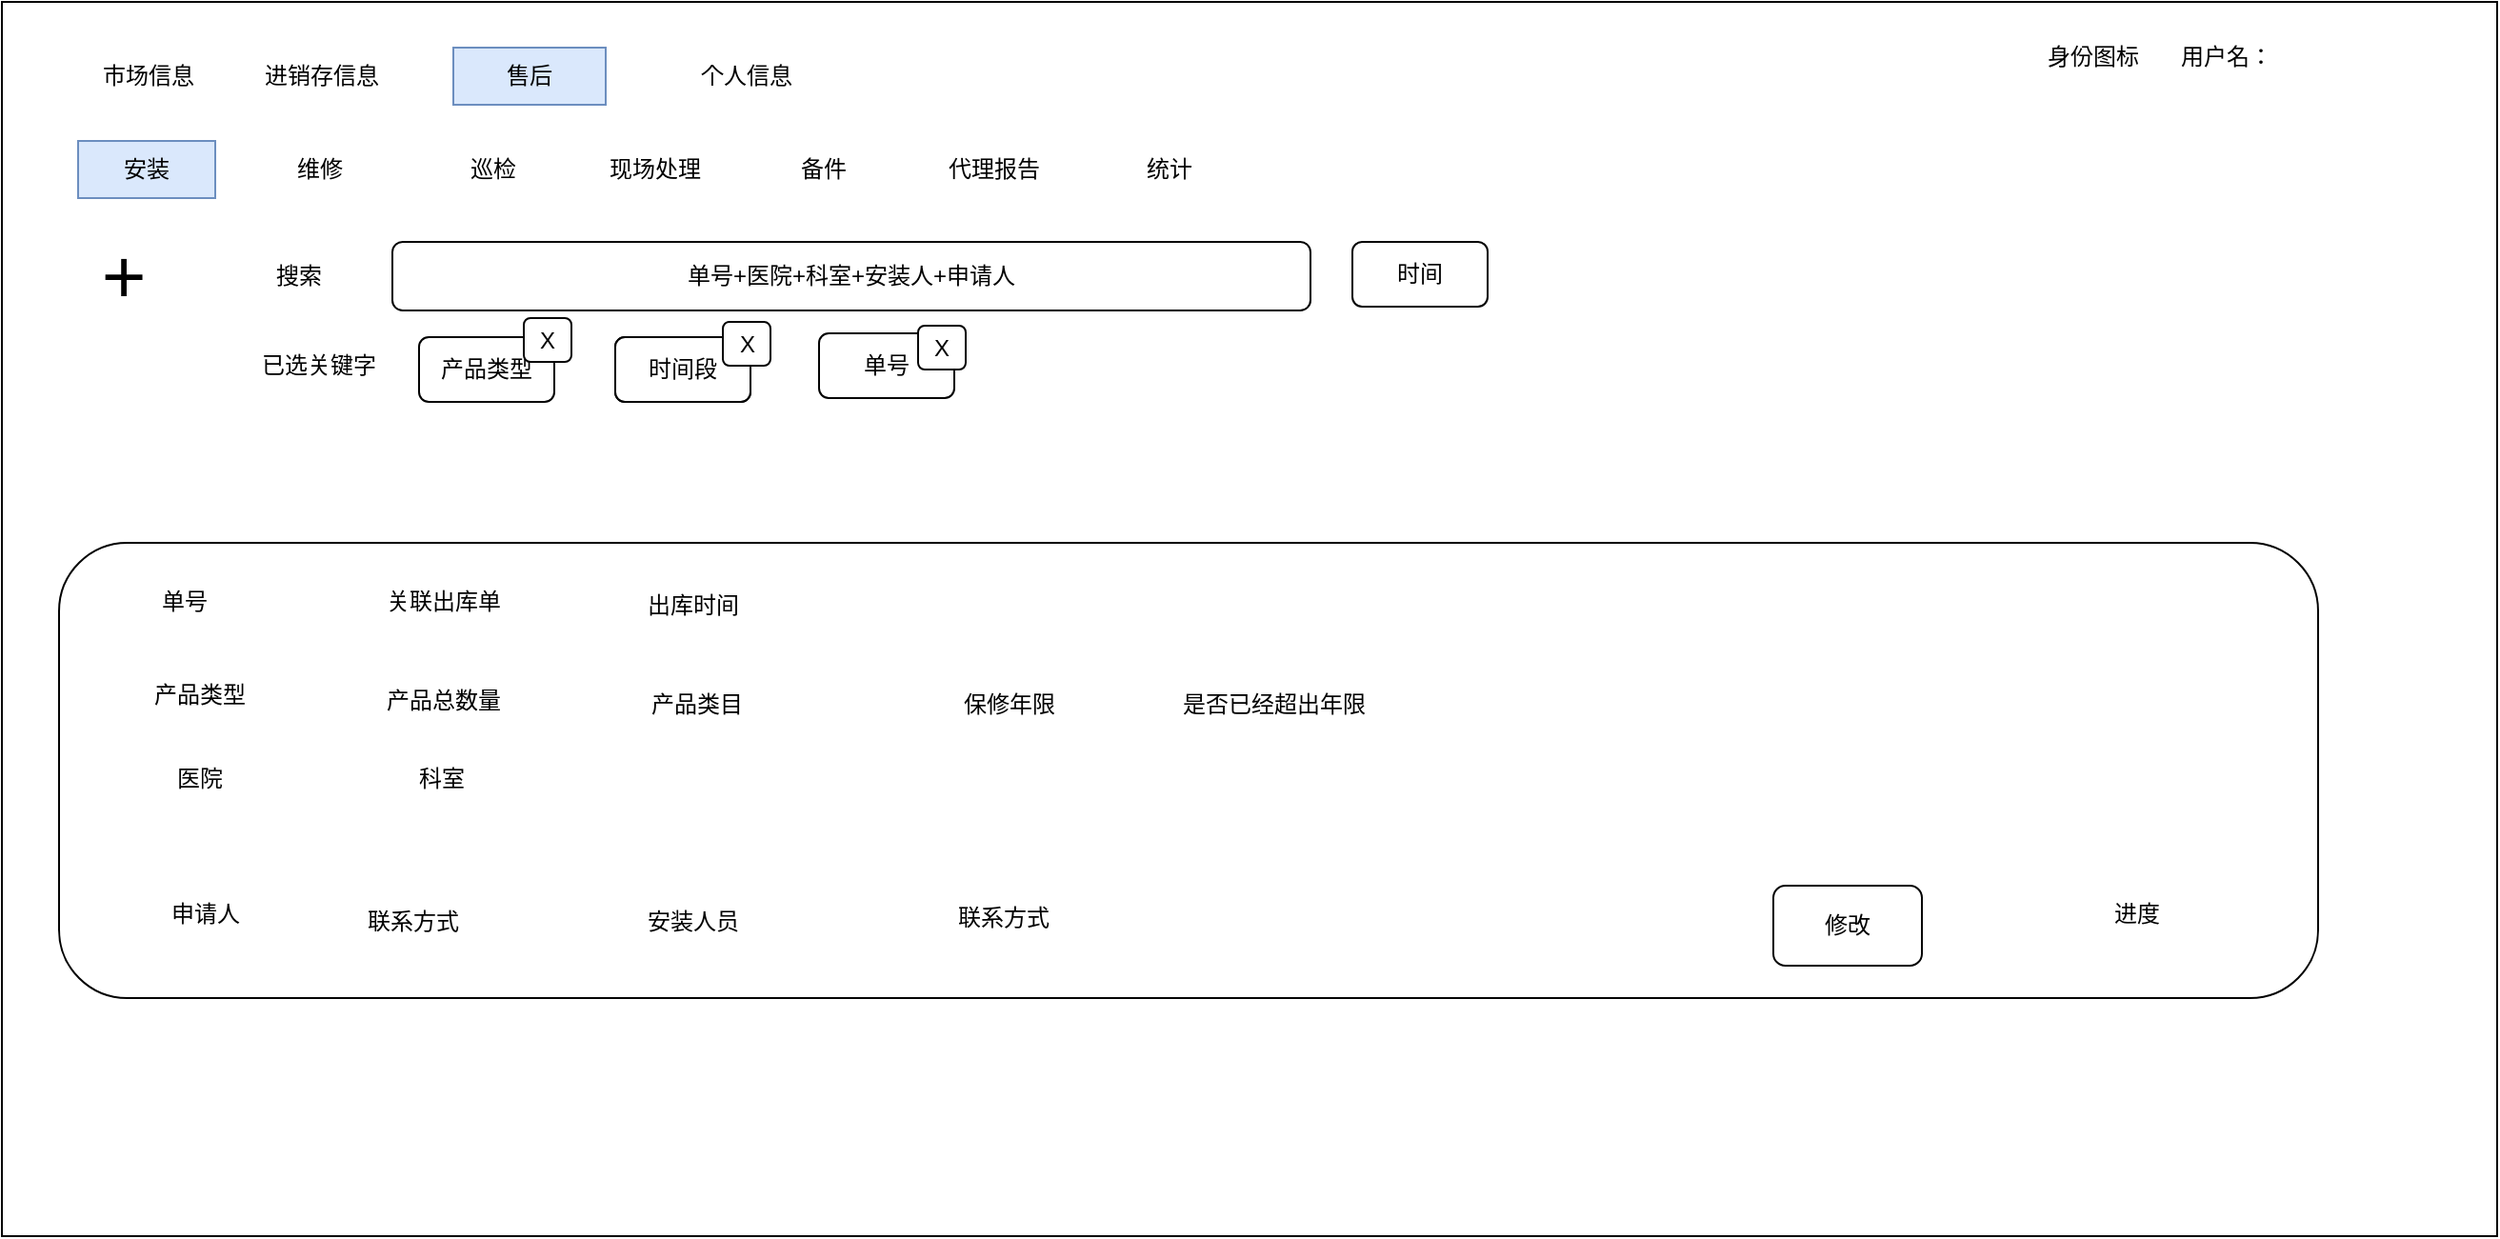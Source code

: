 <mxfile version="15.5.1" type="github" pages="3">
  <diagram id="56xd8bNkpKymqGvPLC_I" name="安装">
    <mxGraphModel dx="1422" dy="705" grid="0" gridSize="10" guides="1" tooltips="1" connect="1" arrows="1" fold="1" page="1" pageScale="1" pageWidth="827" pageHeight="1169" math="0" shadow="0">
      <root>
        <mxCell id="0" />
        <mxCell id="1" parent="0" />
        <mxCell id="ivzEPQWwT_f3EyrG0RgH-1" value="" style="rounded=0;whiteSpace=wrap;html=1;" vertex="1" parent="1">
          <mxGeometry x="46" y="108" width="1310" height="648" as="geometry" />
        </mxCell>
        <mxCell id="ivzEPQWwT_f3EyrG0RgH-2" value="市场信息" style="text;html=1;strokeColor=none;fillColor=none;align=center;verticalAlign=middle;whiteSpace=wrap;rounded=0;" vertex="1" parent="1">
          <mxGeometry x="83" y="132" width="80" height="30" as="geometry" />
        </mxCell>
        <mxCell id="ivzEPQWwT_f3EyrG0RgH-3" value="安装" style="text;html=1;align=center;verticalAlign=middle;whiteSpace=wrap;rounded=0;fillColor=#dae8fc;strokeColor=#6c8ebf;" vertex="1" parent="1">
          <mxGeometry x="86" y="181" width="72" height="30" as="geometry" />
        </mxCell>
        <mxCell id="ivzEPQWwT_f3EyrG0RgH-4" value="巡检" style="text;html=1;align=center;verticalAlign=middle;whiteSpace=wrap;rounded=0;" vertex="1" parent="1">
          <mxGeometry x="268" y="181" width="72" height="30" as="geometry" />
        </mxCell>
        <mxCell id="ivzEPQWwT_f3EyrG0RgH-5" value="现场处理" style="text;html=1;align=center;verticalAlign=middle;whiteSpace=wrap;rounded=0;" vertex="1" parent="1">
          <mxGeometry x="352.5" y="181" width="72" height="30" as="geometry" />
        </mxCell>
        <mxCell id="ivzEPQWwT_f3EyrG0RgH-6" value="&lt;font style=&quot;font-size: 40px&quot;&gt;+&lt;/font&gt;" style="text;html=1;strokeColor=none;fillColor=none;align=center;verticalAlign=middle;whiteSpace=wrap;rounded=0;" vertex="1" parent="1">
          <mxGeometry x="80" y="236" width="60" height="30" as="geometry" />
        </mxCell>
        <mxCell id="ivzEPQWwT_f3EyrG0RgH-7" value="搜索" style="text;html=1;strokeColor=none;fillColor=none;align=center;verticalAlign=middle;whiteSpace=wrap;rounded=0;fontSize=12;" vertex="1" parent="1">
          <mxGeometry x="172" y="237" width="60" height="30" as="geometry" />
        </mxCell>
        <mxCell id="ivzEPQWwT_f3EyrG0RgH-8" value="单号+医院+科室+安装人+申请人" style="rounded=1;whiteSpace=wrap;html=1;fontSize=12;" vertex="1" parent="1">
          <mxGeometry x="251" y="234" width="482" height="36" as="geometry" />
        </mxCell>
        <mxCell id="ivzEPQWwT_f3EyrG0RgH-9" value="用户名：" style="text;html=1;strokeColor=none;fillColor=none;align=center;verticalAlign=middle;whiteSpace=wrap;rounded=0;fontSize=12;" vertex="1" parent="1">
          <mxGeometry x="1184" y="122" width="60" height="30" as="geometry" />
        </mxCell>
        <mxCell id="ivzEPQWwT_f3EyrG0RgH-10" value="身份图标" style="text;html=1;strokeColor=none;fillColor=none;align=center;verticalAlign=middle;whiteSpace=wrap;rounded=0;fontSize=12;" vertex="1" parent="1">
          <mxGeometry x="1114" y="122" width="60" height="30" as="geometry" />
        </mxCell>
        <mxCell id="ivzEPQWwT_f3EyrG0RgH-11" value="进销存信息" style="text;html=1;align=center;verticalAlign=middle;whiteSpace=wrap;rounded=0;" vertex="1" parent="1">
          <mxGeometry x="174" y="132" width="80" height="30" as="geometry" />
        </mxCell>
        <mxCell id="ivzEPQWwT_f3EyrG0RgH-12" value="备件" style="text;html=1;strokeColor=none;fillColor=none;align=center;verticalAlign=middle;whiteSpace=wrap;rounded=0;" vertex="1" parent="1">
          <mxGeometry x="444" y="181" width="67" height="30" as="geometry" />
        </mxCell>
        <mxCell id="ivzEPQWwT_f3EyrG0RgH-13" value="售后" style="text;html=1;strokeColor=#6c8ebf;fillColor=#dae8fc;align=center;verticalAlign=middle;whiteSpace=wrap;rounded=0;" vertex="1" parent="1">
          <mxGeometry x="283" y="132" width="80" height="30" as="geometry" />
        </mxCell>
        <mxCell id="ivzEPQWwT_f3EyrG0RgH-14" value="个人信息" style="text;html=1;strokeColor=none;fillColor=none;align=center;verticalAlign=middle;whiteSpace=wrap;rounded=0;" vertex="1" parent="1">
          <mxGeometry x="397" y="132" width="80" height="30" as="geometry" />
        </mxCell>
        <mxCell id="ivzEPQWwT_f3EyrG0RgH-15" value="维修" style="text;html=1;strokeColor=none;fillColor=none;align=center;verticalAlign=middle;whiteSpace=wrap;rounded=0;" vertex="1" parent="1">
          <mxGeometry x="176.5" y="181" width="72" height="30" as="geometry" />
        </mxCell>
        <mxCell id="ivzEPQWwT_f3EyrG0RgH-16" value="" style="rounded=1;whiteSpace=wrap;html=1;fontSize=12;" vertex="1" parent="1">
          <mxGeometry x="76" y="392" width="1186" height="239" as="geometry" />
        </mxCell>
        <mxCell id="ivzEPQWwT_f3EyrG0RgH-17" value="产品类型" style="text;html=1;strokeColor=none;fillColor=none;align=center;verticalAlign=middle;whiteSpace=wrap;rounded=0;fontSize=12;" vertex="1" parent="1">
          <mxGeometry x="120" y="457" width="60" height="30" as="geometry" />
        </mxCell>
        <mxCell id="ivzEPQWwT_f3EyrG0RgH-18" value="产品总数量" style="text;html=1;strokeColor=none;fillColor=none;align=center;verticalAlign=middle;whiteSpace=wrap;rounded=0;fontSize=12;" vertex="1" parent="1">
          <mxGeometry x="232" y="460" width="92" height="30" as="geometry" />
        </mxCell>
        <mxCell id="ivzEPQWwT_f3EyrG0RgH-19" value="时间" style="rounded=1;whiteSpace=wrap;html=1;" vertex="1" parent="1">
          <mxGeometry x="755" y="234" width="71" height="34" as="geometry" />
        </mxCell>
        <mxCell id="ivzEPQWwT_f3EyrG0RgH-20" value="产品类型" style="rounded=1;whiteSpace=wrap;html=1;" vertex="1" parent="1">
          <mxGeometry x="265" y="284" width="71" height="34" as="geometry" />
        </mxCell>
        <mxCell id="ivzEPQWwT_f3EyrG0RgH-21" value="已选关键字" style="text;html=1;strokeColor=none;fillColor=none;align=center;verticalAlign=middle;whiteSpace=wrap;rounded=0;" vertex="1" parent="1">
          <mxGeometry x="178" y="284" width="69" height="30" as="geometry" />
        </mxCell>
        <mxCell id="ivzEPQWwT_f3EyrG0RgH-22" value="X" style="rounded=1;whiteSpace=wrap;html=1;" vertex="1" parent="1">
          <mxGeometry x="320" y="274" width="25" height="23" as="geometry" />
        </mxCell>
        <mxCell id="ivzEPQWwT_f3EyrG0RgH-23" value="时间段" style="rounded=1;whiteSpace=wrap;html=1;" vertex="1" parent="1">
          <mxGeometry x="368" y="284" width="71" height="34" as="geometry" />
        </mxCell>
        <mxCell id="ivzEPQWwT_f3EyrG0RgH-24" value="时间段" style="rounded=1;whiteSpace=wrap;html=1;" vertex="1" parent="1">
          <mxGeometry x="368" y="284" width="71" height="34" as="geometry" />
        </mxCell>
        <mxCell id="ivzEPQWwT_f3EyrG0RgH-25" value="X" style="rounded=1;whiteSpace=wrap;html=1;" vertex="1" parent="1">
          <mxGeometry x="424.5" y="276" width="25" height="23" as="geometry" />
        </mxCell>
        <mxCell id="ivzEPQWwT_f3EyrG0RgH-28" value="单号" style="rounded=1;whiteSpace=wrap;html=1;" vertex="1" parent="1">
          <mxGeometry x="475" y="282" width="71" height="34" as="geometry" />
        </mxCell>
        <mxCell id="ivzEPQWwT_f3EyrG0RgH-29" value="X" style="rounded=1;whiteSpace=wrap;html=1;" vertex="1" parent="1">
          <mxGeometry x="527" y="278" width="25" height="23" as="geometry" />
        </mxCell>
        <mxCell id="ivzEPQWwT_f3EyrG0RgH-32" value="产品类目" style="text;html=1;strokeColor=none;fillColor=none;align=center;verticalAlign=middle;whiteSpace=wrap;rounded=0;fontSize=12;" vertex="1" parent="1">
          <mxGeometry x="365" y="462" width="92" height="30" as="geometry" />
        </mxCell>
        <mxCell id="ivzEPQWwT_f3EyrG0RgH-33" value="关联出库单" style="text;html=1;strokeColor=none;fillColor=none;align=center;verticalAlign=middle;whiteSpace=wrap;rounded=0;fontSize=12;" vertex="1" parent="1">
          <mxGeometry x="232" y="408" width="92" height="30" as="geometry" />
        </mxCell>
        <mxCell id="ivzEPQWwT_f3EyrG0RgH-34" value="单号" style="text;html=1;strokeColor=none;fillColor=none;align=center;verticalAlign=middle;whiteSpace=wrap;rounded=0;fontSize=12;" vertex="1" parent="1">
          <mxGeometry x="112" y="408" width="60" height="30" as="geometry" />
        </mxCell>
        <mxCell id="ivzEPQWwT_f3EyrG0RgH-35" value="医院" style="text;html=1;strokeColor=none;fillColor=none;align=center;verticalAlign=middle;whiteSpace=wrap;rounded=0;fontSize=12;" vertex="1" parent="1">
          <mxGeometry x="120" y="501" width="60" height="30" as="geometry" />
        </mxCell>
        <mxCell id="ivzEPQWwT_f3EyrG0RgH-36" value="科室" style="text;html=1;strokeColor=none;fillColor=none;align=center;verticalAlign=middle;whiteSpace=wrap;rounded=0;fontSize=12;" vertex="1" parent="1">
          <mxGeometry x="247" y="501" width="60" height="30" as="geometry" />
        </mxCell>
        <mxCell id="ivzEPQWwT_f3EyrG0RgH-37" value="保修年限" style="text;html=1;strokeColor=none;fillColor=none;align=center;verticalAlign=middle;whiteSpace=wrap;rounded=0;fontSize=12;" vertex="1" parent="1">
          <mxGeometry x="529" y="462" width="92" height="30" as="geometry" />
        </mxCell>
        <mxCell id="ivzEPQWwT_f3EyrG0RgH-38" value="是否已经超出年限" style="text;html=1;strokeColor=none;fillColor=none;align=center;verticalAlign=middle;whiteSpace=wrap;rounded=0;fontSize=12;" vertex="1" parent="1">
          <mxGeometry x="655" y="462" width="118" height="30" as="geometry" />
        </mxCell>
        <mxCell id="ivzEPQWwT_f3EyrG0RgH-39" value="申请人" style="text;html=1;strokeColor=none;fillColor=none;align=center;verticalAlign=middle;whiteSpace=wrap;rounded=0;fontSize=12;" vertex="1" parent="1">
          <mxGeometry x="123" y="572" width="60" height="30" as="geometry" />
        </mxCell>
        <mxCell id="ivzEPQWwT_f3EyrG0RgH-40" value="联系方式" style="text;html=1;strokeColor=none;fillColor=none;align=center;verticalAlign=middle;whiteSpace=wrap;rounded=0;fontSize=12;" vertex="1" parent="1">
          <mxGeometry x="232" y="576" width="60" height="30" as="geometry" />
        </mxCell>
        <mxCell id="ivzEPQWwT_f3EyrG0RgH-41" value="安装人员" style="text;html=1;strokeColor=none;fillColor=none;align=center;verticalAlign=middle;whiteSpace=wrap;rounded=0;fontSize=12;" vertex="1" parent="1">
          <mxGeometry x="379" y="576" width="60" height="30" as="geometry" />
        </mxCell>
        <mxCell id="ivzEPQWwT_f3EyrG0RgH-42" value="进度" style="text;html=1;strokeColor=none;fillColor=none;align=center;verticalAlign=middle;whiteSpace=wrap;rounded=0;fontSize=12;" vertex="1" parent="1">
          <mxGeometry x="1137" y="572" width="60" height="30" as="geometry" />
        </mxCell>
        <mxCell id="ivzEPQWwT_f3EyrG0RgH-43" value="联系方式" style="text;html=1;strokeColor=none;fillColor=none;align=center;verticalAlign=middle;whiteSpace=wrap;rounded=0;fontSize=12;" vertex="1" parent="1">
          <mxGeometry x="542" y="574" width="60" height="30" as="geometry" />
        </mxCell>
        <mxCell id="ivzEPQWwT_f3EyrG0RgH-45" value="修改" style="rounded=1;whiteSpace=wrap;html=1;" vertex="1" parent="1">
          <mxGeometry x="976" y="572" width="78" height="42" as="geometry" />
        </mxCell>
        <mxCell id="EAR0HI4l5kUEpkNPHP9W-1" value="出库时间" style="text;html=1;strokeColor=none;fillColor=none;align=center;verticalAlign=middle;whiteSpace=wrap;rounded=0;fontSize=12;" vertex="1" parent="1">
          <mxGeometry x="363" y="410" width="92" height="30" as="geometry" />
        </mxCell>
        <mxCell id="2PJQN2Vl7cf4uQQ6aS6B-1" value="代理报告" style="text;html=1;align=center;verticalAlign=middle;whiteSpace=wrap;rounded=0;" vertex="1" parent="1">
          <mxGeometry x="527" y="181" width="80" height="30" as="geometry" />
        </mxCell>
        <mxCell id="2PJQN2Vl7cf4uQQ6aS6B-2" value="统计" style="text;html=1;align=center;verticalAlign=middle;whiteSpace=wrap;rounded=0;" vertex="1" parent="1">
          <mxGeometry x="619" y="181" width="80" height="30" as="geometry" />
        </mxCell>
      </root>
    </mxGraphModel>
  </diagram>
  <diagram id="aprMpUX2FRIZaTAUwGXJ" name="维修">
    <mxGraphModel dx="1422" dy="705" grid="0" gridSize="10" guides="1" tooltips="1" connect="1" arrows="1" fold="1" page="1" pageScale="1" pageWidth="827" pageHeight="1169" math="0" shadow="0">
      <root>
        <mxCell id="mjg2LhyemiabT-AxxCfT-0" />
        <mxCell id="mjg2LhyemiabT-AxxCfT-1" parent="mjg2LhyemiabT-AxxCfT-0" />
        <mxCell id="omKH3XRxnZ7Ia4u80AX0-0" value="" style="rounded=0;whiteSpace=wrap;html=1;" vertex="1" parent="mjg2LhyemiabT-AxxCfT-1">
          <mxGeometry x="46" y="108" width="1310" height="648" as="geometry" />
        </mxCell>
        <mxCell id="omKH3XRxnZ7Ia4u80AX0-1" value="市场信息" style="text;html=1;strokeColor=none;fillColor=none;align=center;verticalAlign=middle;whiteSpace=wrap;rounded=0;" vertex="1" parent="mjg2LhyemiabT-AxxCfT-1">
          <mxGeometry x="83" y="132" width="80" height="30" as="geometry" />
        </mxCell>
        <mxCell id="omKH3XRxnZ7Ia4u80AX0-2" value="安装" style="text;html=1;align=center;verticalAlign=middle;whiteSpace=wrap;rounded=0;" vertex="1" parent="mjg2LhyemiabT-AxxCfT-1">
          <mxGeometry x="86" y="181" width="72" height="30" as="geometry" />
        </mxCell>
        <mxCell id="omKH3XRxnZ7Ia4u80AX0-3" value="巡检" style="text;html=1;align=center;verticalAlign=middle;whiteSpace=wrap;rounded=0;" vertex="1" parent="mjg2LhyemiabT-AxxCfT-1">
          <mxGeometry x="268" y="181" width="72" height="30" as="geometry" />
        </mxCell>
        <mxCell id="omKH3XRxnZ7Ia4u80AX0-4" value="现场处理" style="text;html=1;align=center;verticalAlign=middle;whiteSpace=wrap;rounded=0;" vertex="1" parent="mjg2LhyemiabT-AxxCfT-1">
          <mxGeometry x="352.5" y="181" width="72" height="30" as="geometry" />
        </mxCell>
        <mxCell id="omKH3XRxnZ7Ia4u80AX0-5" value="&lt;font style=&quot;font-size: 40px&quot;&gt;+&lt;/font&gt;" style="text;html=1;strokeColor=none;fillColor=none;align=center;verticalAlign=middle;whiteSpace=wrap;rounded=0;" vertex="1" parent="mjg2LhyemiabT-AxxCfT-1">
          <mxGeometry x="80" y="236" width="60" height="30" as="geometry" />
        </mxCell>
        <mxCell id="omKH3XRxnZ7Ia4u80AX0-6" value="搜索" style="text;html=1;strokeColor=none;fillColor=none;align=center;verticalAlign=middle;whiteSpace=wrap;rounded=0;fontSize=12;" vertex="1" parent="mjg2LhyemiabT-AxxCfT-1">
          <mxGeometry x="172" y="237" width="60" height="30" as="geometry" />
        </mxCell>
        <mxCell id="omKH3XRxnZ7Ia4u80AX0-7" value="单号+医院+科室+申请人+维修人" style="rounded=1;whiteSpace=wrap;html=1;fontSize=12;" vertex="1" parent="mjg2LhyemiabT-AxxCfT-1">
          <mxGeometry x="251" y="234" width="482" height="36" as="geometry" />
        </mxCell>
        <mxCell id="omKH3XRxnZ7Ia4u80AX0-8" value="用户名：" style="text;html=1;strokeColor=none;fillColor=none;align=center;verticalAlign=middle;whiteSpace=wrap;rounded=0;fontSize=12;" vertex="1" parent="mjg2LhyemiabT-AxxCfT-1">
          <mxGeometry x="1184" y="122" width="60" height="30" as="geometry" />
        </mxCell>
        <mxCell id="omKH3XRxnZ7Ia4u80AX0-9" value="身份图标" style="text;html=1;strokeColor=none;fillColor=none;align=center;verticalAlign=middle;whiteSpace=wrap;rounded=0;fontSize=12;" vertex="1" parent="mjg2LhyemiabT-AxxCfT-1">
          <mxGeometry x="1114" y="122" width="60" height="30" as="geometry" />
        </mxCell>
        <mxCell id="omKH3XRxnZ7Ia4u80AX0-10" value="进销存信息" style="text;html=1;align=center;verticalAlign=middle;whiteSpace=wrap;rounded=0;" vertex="1" parent="mjg2LhyemiabT-AxxCfT-1">
          <mxGeometry x="174" y="132" width="80" height="30" as="geometry" />
        </mxCell>
        <mxCell id="omKH3XRxnZ7Ia4u80AX0-11" value="备件" style="text;html=1;strokeColor=none;fillColor=none;align=center;verticalAlign=middle;whiteSpace=wrap;rounded=0;" vertex="1" parent="mjg2LhyemiabT-AxxCfT-1">
          <mxGeometry x="444" y="181" width="67" height="30" as="geometry" />
        </mxCell>
        <mxCell id="omKH3XRxnZ7Ia4u80AX0-12" value="售后" style="text;html=1;strokeColor=#6c8ebf;fillColor=#dae8fc;align=center;verticalAlign=middle;whiteSpace=wrap;rounded=0;" vertex="1" parent="mjg2LhyemiabT-AxxCfT-1">
          <mxGeometry x="283" y="132" width="80" height="30" as="geometry" />
        </mxCell>
        <mxCell id="omKH3XRxnZ7Ia4u80AX0-13" value="个人信息" style="text;html=1;strokeColor=none;fillColor=none;align=center;verticalAlign=middle;whiteSpace=wrap;rounded=0;" vertex="1" parent="mjg2LhyemiabT-AxxCfT-1">
          <mxGeometry x="397" y="132" width="80" height="30" as="geometry" />
        </mxCell>
        <mxCell id="omKH3XRxnZ7Ia4u80AX0-14" value="维修" style="text;html=1;align=center;verticalAlign=middle;whiteSpace=wrap;rounded=0;fillColor=#dae8fc;strokeColor=#6c8ebf;" vertex="1" parent="mjg2LhyemiabT-AxxCfT-1">
          <mxGeometry x="176.5" y="181" width="72" height="30" as="geometry" />
        </mxCell>
        <mxCell id="omKH3XRxnZ7Ia4u80AX0-15" value="" style="rounded=1;whiteSpace=wrap;html=1;fontSize=12;" vertex="1" parent="mjg2LhyemiabT-AxxCfT-1">
          <mxGeometry x="76" y="392" width="1186" height="360" as="geometry" />
        </mxCell>
        <mxCell id="omKH3XRxnZ7Ia4u80AX0-16" value="产品类型" style="text;html=1;strokeColor=none;fillColor=none;align=center;verticalAlign=middle;whiteSpace=wrap;rounded=0;fontSize=12;" vertex="1" parent="mjg2LhyemiabT-AxxCfT-1">
          <mxGeometry x="120" y="457" width="60" height="30" as="geometry" />
        </mxCell>
        <mxCell id="omKH3XRxnZ7Ia4u80AX0-17" value="产品总数量" style="text;html=1;strokeColor=none;fillColor=none;align=center;verticalAlign=middle;whiteSpace=wrap;rounded=0;fontSize=12;" vertex="1" parent="mjg2LhyemiabT-AxxCfT-1">
          <mxGeometry x="232" y="460" width="92" height="30" as="geometry" />
        </mxCell>
        <mxCell id="omKH3XRxnZ7Ia4u80AX0-18" value="时间" style="rounded=1;whiteSpace=wrap;html=1;" vertex="1" parent="mjg2LhyemiabT-AxxCfT-1">
          <mxGeometry x="755" y="234" width="71" height="34" as="geometry" />
        </mxCell>
        <mxCell id="omKH3XRxnZ7Ia4u80AX0-19" value="产品类型" style="rounded=1;whiteSpace=wrap;html=1;" vertex="1" parent="mjg2LhyemiabT-AxxCfT-1">
          <mxGeometry x="265" y="284" width="71" height="34" as="geometry" />
        </mxCell>
        <mxCell id="omKH3XRxnZ7Ia4u80AX0-20" value="已选关键字" style="text;html=1;strokeColor=none;fillColor=none;align=center;verticalAlign=middle;whiteSpace=wrap;rounded=0;" vertex="1" parent="mjg2LhyemiabT-AxxCfT-1">
          <mxGeometry x="178" y="284" width="69" height="30" as="geometry" />
        </mxCell>
        <mxCell id="omKH3XRxnZ7Ia4u80AX0-21" value="X" style="rounded=1;whiteSpace=wrap;html=1;" vertex="1" parent="mjg2LhyemiabT-AxxCfT-1">
          <mxGeometry x="320" y="274" width="25" height="23" as="geometry" />
        </mxCell>
        <mxCell id="omKH3XRxnZ7Ia4u80AX0-22" value="时间段" style="rounded=1;whiteSpace=wrap;html=1;" vertex="1" parent="mjg2LhyemiabT-AxxCfT-1">
          <mxGeometry x="368" y="284" width="71" height="34" as="geometry" />
        </mxCell>
        <mxCell id="omKH3XRxnZ7Ia4u80AX0-23" value="时间段" style="rounded=1;whiteSpace=wrap;html=1;" vertex="1" parent="mjg2LhyemiabT-AxxCfT-1">
          <mxGeometry x="368" y="284" width="71" height="34" as="geometry" />
        </mxCell>
        <mxCell id="omKH3XRxnZ7Ia4u80AX0-24" value="X" style="rounded=1;whiteSpace=wrap;html=1;" vertex="1" parent="mjg2LhyemiabT-AxxCfT-1">
          <mxGeometry x="424.5" y="276" width="25" height="23" as="geometry" />
        </mxCell>
        <mxCell id="omKH3XRxnZ7Ia4u80AX0-25" value="单号" style="rounded=1;whiteSpace=wrap;html=1;" vertex="1" parent="mjg2LhyemiabT-AxxCfT-1">
          <mxGeometry x="475" y="282" width="71" height="34" as="geometry" />
        </mxCell>
        <mxCell id="omKH3XRxnZ7Ia4u80AX0-26" value="X" style="rounded=1;whiteSpace=wrap;html=1;" vertex="1" parent="mjg2LhyemiabT-AxxCfT-1">
          <mxGeometry x="527" y="278" width="25" height="23" as="geometry" />
        </mxCell>
        <mxCell id="omKH3XRxnZ7Ia4u80AX0-27" value="代理报告" style="text;html=1;align=center;verticalAlign=middle;whiteSpace=wrap;rounded=0;" vertex="1" parent="mjg2LhyemiabT-AxxCfT-1">
          <mxGeometry x="527" y="181" width="80" height="30" as="geometry" />
        </mxCell>
        <mxCell id="omKH3XRxnZ7Ia4u80AX0-28" value="统计" style="text;html=1;align=center;verticalAlign=middle;whiteSpace=wrap;rounded=0;" vertex="1" parent="mjg2LhyemiabT-AxxCfT-1">
          <mxGeometry x="619" y="181" width="80" height="30" as="geometry" />
        </mxCell>
        <mxCell id="omKH3XRxnZ7Ia4u80AX0-29" value="产品类目" style="text;html=1;strokeColor=none;fillColor=none;align=center;verticalAlign=middle;whiteSpace=wrap;rounded=0;fontSize=12;" vertex="1" parent="mjg2LhyemiabT-AxxCfT-1">
          <mxGeometry x="365" y="462" width="92" height="30" as="geometry" />
        </mxCell>
        <mxCell id="omKH3XRxnZ7Ia4u80AX0-30" value="关联出库单" style="text;html=1;strokeColor=none;fillColor=none;align=center;verticalAlign=middle;whiteSpace=wrap;rounded=0;fontSize=12;" vertex="1" parent="mjg2LhyemiabT-AxxCfT-1">
          <mxGeometry x="232" y="408" width="92" height="30" as="geometry" />
        </mxCell>
        <mxCell id="omKH3XRxnZ7Ia4u80AX0-31" value="单号" style="text;html=1;strokeColor=none;fillColor=none;align=center;verticalAlign=middle;whiteSpace=wrap;rounded=0;fontSize=12;" vertex="1" parent="mjg2LhyemiabT-AxxCfT-1">
          <mxGeometry x="112" y="408" width="60" height="30" as="geometry" />
        </mxCell>
        <mxCell id="omKH3XRxnZ7Ia4u80AX0-32" value="医院" style="text;html=1;strokeColor=none;fillColor=none;align=center;verticalAlign=middle;whiteSpace=wrap;rounded=0;fontSize=12;" vertex="1" parent="mjg2LhyemiabT-AxxCfT-1">
          <mxGeometry x="120" y="501" width="60" height="30" as="geometry" />
        </mxCell>
        <mxCell id="omKH3XRxnZ7Ia4u80AX0-33" value="科室" style="text;html=1;strokeColor=none;fillColor=none;align=center;verticalAlign=middle;whiteSpace=wrap;rounded=0;fontSize=12;" vertex="1" parent="mjg2LhyemiabT-AxxCfT-1">
          <mxGeometry x="247" y="501" width="60" height="30" as="geometry" />
        </mxCell>
        <mxCell id="omKH3XRxnZ7Ia4u80AX0-34" value="保修年限" style="text;html=1;strokeColor=none;fillColor=none;align=center;verticalAlign=middle;whiteSpace=wrap;rounded=0;fontSize=12;" vertex="1" parent="mjg2LhyemiabT-AxxCfT-1">
          <mxGeometry x="529" y="462" width="92" height="30" as="geometry" />
        </mxCell>
        <mxCell id="omKH3XRxnZ7Ia4u80AX0-35" value="是否已经超出年限" style="text;html=1;strokeColor=none;fillColor=none;align=center;verticalAlign=middle;whiteSpace=wrap;rounded=0;fontSize=12;" vertex="1" parent="mjg2LhyemiabT-AxxCfT-1">
          <mxGeometry x="655" y="462" width="118" height="30" as="geometry" />
        </mxCell>
        <mxCell id="omKH3XRxnZ7Ia4u80AX0-36" value="申请人" style="text;html=1;strokeColor=none;fillColor=none;align=center;verticalAlign=middle;whiteSpace=wrap;rounded=0;fontSize=12;" vertex="1" parent="mjg2LhyemiabT-AxxCfT-1">
          <mxGeometry x="123" y="572" width="60" height="30" as="geometry" />
        </mxCell>
        <mxCell id="omKH3XRxnZ7Ia4u80AX0-37" value="联系方式" style="text;html=1;strokeColor=none;fillColor=none;align=center;verticalAlign=middle;whiteSpace=wrap;rounded=0;fontSize=12;" vertex="1" parent="mjg2LhyemiabT-AxxCfT-1">
          <mxGeometry x="232" y="576" width="60" height="30" as="geometry" />
        </mxCell>
        <mxCell id="omKH3XRxnZ7Ia4u80AX0-38" value="维修人员" style="text;html=1;strokeColor=none;fillColor=none;align=center;verticalAlign=middle;whiteSpace=wrap;rounded=0;fontSize=12;" vertex="1" parent="mjg2LhyemiabT-AxxCfT-1">
          <mxGeometry x="379" y="576" width="60" height="30" as="geometry" />
        </mxCell>
        <mxCell id="omKH3XRxnZ7Ia4u80AX0-39" value="进度" style="text;html=1;strokeColor=none;fillColor=none;align=center;verticalAlign=middle;whiteSpace=wrap;rounded=0;fontSize=12;" vertex="1" parent="mjg2LhyemiabT-AxxCfT-1">
          <mxGeometry x="1036" y="578" width="60" height="30" as="geometry" />
        </mxCell>
        <mxCell id="omKH3XRxnZ7Ia4u80AX0-40" value="联系方式" style="text;html=1;strokeColor=none;fillColor=none;align=center;verticalAlign=middle;whiteSpace=wrap;rounded=0;fontSize=12;" vertex="1" parent="mjg2LhyemiabT-AxxCfT-1">
          <mxGeometry x="542" y="574" width="60" height="30" as="geometry" />
        </mxCell>
        <mxCell id="omKH3XRxnZ7Ia4u80AX0-41" value="编辑" style="rounded=1;whiteSpace=wrap;html=1;" vertex="1" parent="mjg2LhyemiabT-AxxCfT-1">
          <mxGeometry x="1160" y="572" width="78" height="42" as="geometry" />
        </mxCell>
        <mxCell id="YB_k8DOBEIGSdXsV3q17-0" value="出库时间" style="text;html=1;strokeColor=none;fillColor=none;align=center;verticalAlign=middle;whiteSpace=wrap;rounded=0;fontSize=12;" vertex="1" parent="mjg2LhyemiabT-AxxCfT-1">
          <mxGeometry x="363" y="410" width="92" height="30" as="geometry" />
        </mxCell>
        <mxCell id="EYSOUbifuS7bFOd4ZPpN-0" value="备件列表" style="text;html=1;strokeColor=none;fillColor=none;align=center;verticalAlign=middle;whiteSpace=wrap;rounded=0;fontSize=12;" vertex="1" parent="mjg2LhyemiabT-AxxCfT-1">
          <mxGeometry x="123" y="619" width="60" height="30" as="geometry" />
        </mxCell>
        <mxCell id="EYSOUbifuS7bFOd4ZPpN-1" value="备件型号" style="text;html=1;strokeColor=none;fillColor=none;align=center;verticalAlign=middle;whiteSpace=wrap;rounded=0;fontSize=12;" vertex="1" parent="mjg2LhyemiabT-AxxCfT-1">
          <mxGeometry x="120" y="660" width="60" height="30" as="geometry" />
        </mxCell>
        <mxCell id="EYSOUbifuS7bFOd4ZPpN-2" value="数量" style="text;html=1;strokeColor=none;fillColor=none;align=center;verticalAlign=middle;whiteSpace=wrap;rounded=0;fontSize=12;" vertex="1" parent="mjg2LhyemiabT-AxxCfT-1">
          <mxGeometry x="232" y="660" width="60" height="30" as="geometry" />
        </mxCell>
        <mxCell id="EYSOUbifuS7bFOd4ZPpN-3" value="单价" style="text;html=1;strokeColor=none;fillColor=none;align=center;verticalAlign=middle;whiteSpace=wrap;rounded=0;fontSize=12;" vertex="1" parent="mjg2LhyemiabT-AxxCfT-1">
          <mxGeometry x="358.5" y="660" width="60" height="30" as="geometry" />
        </mxCell>
        <mxCell id="EYSOUbifuS7bFOd4ZPpN-4" value="总价" style="text;html=1;strokeColor=none;fillColor=none;align=center;verticalAlign=middle;whiteSpace=wrap;rounded=0;fontSize=12;" vertex="1" parent="mjg2LhyemiabT-AxxCfT-1">
          <mxGeometry x="504" y="660" width="60" height="30" as="geometry" />
        </mxCell>
        <mxCell id="EYSOUbifuS7bFOd4ZPpN-5" value="维修人工费用" style="text;html=1;strokeColor=none;fillColor=none;align=center;verticalAlign=middle;whiteSpace=wrap;rounded=0;fontSize=12;" vertex="1" parent="mjg2LhyemiabT-AxxCfT-1">
          <mxGeometry x="108.5" y="693" width="83" height="30" as="geometry" />
        </mxCell>
        <mxCell id="EYSOUbifuS7bFOd4ZPpN-6" value="总费用" style="text;html=1;strokeColor=none;fillColor=none;align=center;verticalAlign=middle;whiteSpace=wrap;rounded=0;fontSize=12;" vertex="1" parent="mjg2LhyemiabT-AxxCfT-1">
          <mxGeometry x="492.5" y="690" width="83" height="30" as="geometry" />
        </mxCell>
      </root>
    </mxGraphModel>
  </diagram>
  <diagram id="kfAEnJSTHYvvNm4Acfuz" name="巡检">
    <mxGraphModel dx="1422" dy="705" grid="0" gridSize="10" guides="1" tooltips="1" connect="1" arrows="1" fold="1" page="1" pageScale="1" pageWidth="827" pageHeight="1169" math="0" shadow="0">
      <root>
        <mxCell id="I9_-kVhIroVehygpbF1p-0" />
        <mxCell id="I9_-kVhIroVehygpbF1p-1" parent="I9_-kVhIroVehygpbF1p-0" />
        <mxCell id="xjZyEP3nxPOm4dm5qiIA-0" value="" style="rounded=0;whiteSpace=wrap;html=1;" vertex="1" parent="I9_-kVhIroVehygpbF1p-1">
          <mxGeometry x="46" y="108" width="1310" height="648" as="geometry" />
        </mxCell>
        <mxCell id="xjZyEP3nxPOm4dm5qiIA-1" value="市场信息" style="text;html=1;strokeColor=none;fillColor=none;align=center;verticalAlign=middle;whiteSpace=wrap;rounded=0;" vertex="1" parent="I9_-kVhIroVehygpbF1p-1">
          <mxGeometry x="83" y="132" width="80" height="30" as="geometry" />
        </mxCell>
        <mxCell id="xjZyEP3nxPOm4dm5qiIA-2" value="安装" style="text;html=1;align=center;verticalAlign=middle;whiteSpace=wrap;rounded=0;" vertex="1" parent="I9_-kVhIroVehygpbF1p-1">
          <mxGeometry x="86" y="181" width="72" height="30" as="geometry" />
        </mxCell>
        <mxCell id="xjZyEP3nxPOm4dm5qiIA-3" value="巡检" style="text;html=1;align=center;verticalAlign=middle;whiteSpace=wrap;rounded=0;fillColor=#dae8fc;strokeColor=#6c8ebf;" vertex="1" parent="I9_-kVhIroVehygpbF1p-1">
          <mxGeometry x="268" y="181" width="72" height="30" as="geometry" />
        </mxCell>
        <mxCell id="xjZyEP3nxPOm4dm5qiIA-4" value="现场处理" style="text;html=1;align=center;verticalAlign=middle;whiteSpace=wrap;rounded=0;" vertex="1" parent="I9_-kVhIroVehygpbF1p-1">
          <mxGeometry x="352.5" y="181" width="72" height="30" as="geometry" />
        </mxCell>
        <mxCell id="xjZyEP3nxPOm4dm5qiIA-5" value="&lt;font style=&quot;font-size: 40px&quot;&gt;+&lt;/font&gt;" style="text;html=1;strokeColor=none;fillColor=none;align=center;verticalAlign=middle;whiteSpace=wrap;rounded=0;" vertex="1" parent="I9_-kVhIroVehygpbF1p-1">
          <mxGeometry x="80" y="236" width="60" height="30" as="geometry" />
        </mxCell>
        <mxCell id="xjZyEP3nxPOm4dm5qiIA-6" value="搜索" style="text;html=1;strokeColor=none;fillColor=none;align=center;verticalAlign=middle;whiteSpace=wrap;rounded=0;fontSize=12;" vertex="1" parent="I9_-kVhIroVehygpbF1p-1">
          <mxGeometry x="172" y="237" width="60" height="30" as="geometry" />
        </mxCell>
        <mxCell id="xjZyEP3nxPOm4dm5qiIA-7" value="单号+医院+科室" style="rounded=1;whiteSpace=wrap;html=1;fontSize=12;" vertex="1" parent="I9_-kVhIroVehygpbF1p-1">
          <mxGeometry x="251" y="234" width="482" height="36" as="geometry" />
        </mxCell>
        <mxCell id="xjZyEP3nxPOm4dm5qiIA-8" value="用户名：" style="text;html=1;strokeColor=none;fillColor=none;align=center;verticalAlign=middle;whiteSpace=wrap;rounded=0;fontSize=12;" vertex="1" parent="I9_-kVhIroVehygpbF1p-1">
          <mxGeometry x="1184" y="122" width="60" height="30" as="geometry" />
        </mxCell>
        <mxCell id="xjZyEP3nxPOm4dm5qiIA-9" value="身份图标" style="text;html=1;strokeColor=none;fillColor=none;align=center;verticalAlign=middle;whiteSpace=wrap;rounded=0;fontSize=12;" vertex="1" parent="I9_-kVhIroVehygpbF1p-1">
          <mxGeometry x="1114" y="122" width="60" height="30" as="geometry" />
        </mxCell>
        <mxCell id="xjZyEP3nxPOm4dm5qiIA-10" value="进销存信息" style="text;html=1;align=center;verticalAlign=middle;whiteSpace=wrap;rounded=0;" vertex="1" parent="I9_-kVhIroVehygpbF1p-1">
          <mxGeometry x="174" y="132" width="80" height="30" as="geometry" />
        </mxCell>
        <mxCell id="xjZyEP3nxPOm4dm5qiIA-11" value="备件" style="text;html=1;strokeColor=none;fillColor=none;align=center;verticalAlign=middle;whiteSpace=wrap;rounded=0;" vertex="1" parent="I9_-kVhIroVehygpbF1p-1">
          <mxGeometry x="444" y="181" width="67" height="30" as="geometry" />
        </mxCell>
        <mxCell id="xjZyEP3nxPOm4dm5qiIA-12" value="售后" style="text;html=1;strokeColor=#6c8ebf;fillColor=#dae8fc;align=center;verticalAlign=middle;whiteSpace=wrap;rounded=0;" vertex="1" parent="I9_-kVhIroVehygpbF1p-1">
          <mxGeometry x="283" y="132" width="80" height="30" as="geometry" />
        </mxCell>
        <mxCell id="xjZyEP3nxPOm4dm5qiIA-13" value="个人信息" style="text;html=1;strokeColor=none;fillColor=none;align=center;verticalAlign=middle;whiteSpace=wrap;rounded=0;" vertex="1" parent="I9_-kVhIroVehygpbF1p-1">
          <mxGeometry x="397" y="132" width="80" height="30" as="geometry" />
        </mxCell>
        <mxCell id="xjZyEP3nxPOm4dm5qiIA-14" value="维修" style="text;html=1;align=center;verticalAlign=middle;whiteSpace=wrap;rounded=0;" vertex="1" parent="I9_-kVhIroVehygpbF1p-1">
          <mxGeometry x="176.5" y="181" width="72" height="30" as="geometry" />
        </mxCell>
        <mxCell id="xjZyEP3nxPOm4dm5qiIA-15" value="" style="rounded=1;whiteSpace=wrap;html=1;fontSize=12;" vertex="1" parent="I9_-kVhIroVehygpbF1p-1">
          <mxGeometry x="76" y="392" width="1186" height="299" as="geometry" />
        </mxCell>
        <mxCell id="xjZyEP3nxPOm4dm5qiIA-16" value="产品类型" style="text;html=1;strokeColor=none;fillColor=none;align=center;verticalAlign=middle;whiteSpace=wrap;rounded=0;fontSize=12;" vertex="1" parent="I9_-kVhIroVehygpbF1p-1">
          <mxGeometry x="120" y="457" width="60" height="30" as="geometry" />
        </mxCell>
        <mxCell id="xjZyEP3nxPOm4dm5qiIA-17" value="产品总数量" style="text;html=1;strokeColor=none;fillColor=none;align=center;verticalAlign=middle;whiteSpace=wrap;rounded=0;fontSize=12;" vertex="1" parent="I9_-kVhIroVehygpbF1p-1">
          <mxGeometry x="232" y="460" width="92" height="30" as="geometry" />
        </mxCell>
        <mxCell id="xjZyEP3nxPOm4dm5qiIA-18" value="时间" style="rounded=1;whiteSpace=wrap;html=1;" vertex="1" parent="I9_-kVhIroVehygpbF1p-1">
          <mxGeometry x="755" y="234" width="71" height="34" as="geometry" />
        </mxCell>
        <mxCell id="xjZyEP3nxPOm4dm5qiIA-19" value="产品类型" style="rounded=1;whiteSpace=wrap;html=1;" vertex="1" parent="I9_-kVhIroVehygpbF1p-1">
          <mxGeometry x="265" y="284" width="71" height="34" as="geometry" />
        </mxCell>
        <mxCell id="xjZyEP3nxPOm4dm5qiIA-20" value="已选关键字" style="text;html=1;strokeColor=none;fillColor=none;align=center;verticalAlign=middle;whiteSpace=wrap;rounded=0;" vertex="1" parent="I9_-kVhIroVehygpbF1p-1">
          <mxGeometry x="178" y="284" width="69" height="30" as="geometry" />
        </mxCell>
        <mxCell id="xjZyEP3nxPOm4dm5qiIA-21" value="X" style="rounded=1;whiteSpace=wrap;html=1;" vertex="1" parent="I9_-kVhIroVehygpbF1p-1">
          <mxGeometry x="320" y="274" width="25" height="23" as="geometry" />
        </mxCell>
        <mxCell id="xjZyEP3nxPOm4dm5qiIA-22" value="时间段" style="rounded=1;whiteSpace=wrap;html=1;" vertex="1" parent="I9_-kVhIroVehygpbF1p-1">
          <mxGeometry x="368" y="284" width="71" height="34" as="geometry" />
        </mxCell>
        <mxCell id="xjZyEP3nxPOm4dm5qiIA-23" value="时间段" style="rounded=1;whiteSpace=wrap;html=1;" vertex="1" parent="I9_-kVhIroVehygpbF1p-1">
          <mxGeometry x="368" y="284" width="71" height="34" as="geometry" />
        </mxCell>
        <mxCell id="xjZyEP3nxPOm4dm5qiIA-24" value="X" style="rounded=1;whiteSpace=wrap;html=1;" vertex="1" parent="I9_-kVhIroVehygpbF1p-1">
          <mxGeometry x="424.5" y="276" width="25" height="23" as="geometry" />
        </mxCell>
        <mxCell id="xjZyEP3nxPOm4dm5qiIA-25" value="单号" style="rounded=1;whiteSpace=wrap;html=1;" vertex="1" parent="I9_-kVhIroVehygpbF1p-1">
          <mxGeometry x="475" y="282" width="71" height="34" as="geometry" />
        </mxCell>
        <mxCell id="xjZyEP3nxPOm4dm5qiIA-26" value="X" style="rounded=1;whiteSpace=wrap;html=1;" vertex="1" parent="I9_-kVhIroVehygpbF1p-1">
          <mxGeometry x="527" y="278" width="25" height="23" as="geometry" />
        </mxCell>
        <mxCell id="xjZyEP3nxPOm4dm5qiIA-27" value="代理报告" style="text;html=1;align=center;verticalAlign=middle;whiteSpace=wrap;rounded=0;" vertex="1" parent="I9_-kVhIroVehygpbF1p-1">
          <mxGeometry x="527" y="181" width="80" height="30" as="geometry" />
        </mxCell>
        <mxCell id="xjZyEP3nxPOm4dm5qiIA-28" value="统计" style="text;html=1;align=center;verticalAlign=middle;whiteSpace=wrap;rounded=0;" vertex="1" parent="I9_-kVhIroVehygpbF1p-1">
          <mxGeometry x="619" y="181" width="80" height="30" as="geometry" />
        </mxCell>
        <mxCell id="xjZyEP3nxPOm4dm5qiIA-29" value="产品类目" style="text;html=1;strokeColor=none;fillColor=none;align=center;verticalAlign=middle;whiteSpace=wrap;rounded=0;fontSize=12;" vertex="1" parent="I9_-kVhIroVehygpbF1p-1">
          <mxGeometry x="365" y="462" width="92" height="30" as="geometry" />
        </mxCell>
        <mxCell id="xjZyEP3nxPOm4dm5qiIA-30" value="关联出库单" style="text;html=1;strokeColor=none;fillColor=none;align=center;verticalAlign=middle;whiteSpace=wrap;rounded=0;fontSize=12;" vertex="1" parent="I9_-kVhIroVehygpbF1p-1">
          <mxGeometry x="232" y="408" width="92" height="30" as="geometry" />
        </mxCell>
        <mxCell id="xjZyEP3nxPOm4dm5qiIA-31" value="单号" style="text;html=1;strokeColor=none;fillColor=none;align=center;verticalAlign=middle;whiteSpace=wrap;rounded=0;fontSize=12;" vertex="1" parent="I9_-kVhIroVehygpbF1p-1">
          <mxGeometry x="112" y="408" width="60" height="30" as="geometry" />
        </mxCell>
        <mxCell id="xjZyEP3nxPOm4dm5qiIA-32" value="医院" style="text;html=1;strokeColor=none;fillColor=none;align=center;verticalAlign=middle;whiteSpace=wrap;rounded=0;fontSize=12;" vertex="1" parent="I9_-kVhIroVehygpbF1p-1">
          <mxGeometry x="120" y="501" width="60" height="30" as="geometry" />
        </mxCell>
        <mxCell id="xjZyEP3nxPOm4dm5qiIA-33" value="科室" style="text;html=1;strokeColor=none;fillColor=none;align=center;verticalAlign=middle;whiteSpace=wrap;rounded=0;fontSize=12;" vertex="1" parent="I9_-kVhIroVehygpbF1p-1">
          <mxGeometry x="247" y="501" width="60" height="30" as="geometry" />
        </mxCell>
        <mxCell id="xjZyEP3nxPOm4dm5qiIA-34" value="保修年限" style="text;html=1;strokeColor=none;fillColor=none;align=center;verticalAlign=middle;whiteSpace=wrap;rounded=0;fontSize=12;" vertex="1" parent="I9_-kVhIroVehygpbF1p-1">
          <mxGeometry x="529" y="462" width="92" height="30" as="geometry" />
        </mxCell>
        <mxCell id="xjZyEP3nxPOm4dm5qiIA-35" value="是否已经超出年限" style="text;html=1;strokeColor=none;fillColor=none;align=center;verticalAlign=middle;whiteSpace=wrap;rounded=0;fontSize=12;" vertex="1" parent="I9_-kVhIroVehygpbF1p-1">
          <mxGeometry x="655" y="462" width="118" height="30" as="geometry" />
        </mxCell>
        <mxCell id="xjZyEP3nxPOm4dm5qiIA-36" value="申请人" style="text;html=1;strokeColor=none;fillColor=none;align=center;verticalAlign=middle;whiteSpace=wrap;rounded=0;fontSize=12;" vertex="1" parent="I9_-kVhIroVehygpbF1p-1">
          <mxGeometry x="123" y="572" width="60" height="30" as="geometry" />
        </mxCell>
        <mxCell id="xjZyEP3nxPOm4dm5qiIA-37" value="联系方式" style="text;html=1;strokeColor=none;fillColor=none;align=center;verticalAlign=middle;whiteSpace=wrap;rounded=0;fontSize=12;" vertex="1" parent="I9_-kVhIroVehygpbF1p-1">
          <mxGeometry x="232" y="576" width="60" height="30" as="geometry" />
        </mxCell>
        <mxCell id="xjZyEP3nxPOm4dm5qiIA-38" value="巡检人" style="text;html=1;strokeColor=none;fillColor=none;align=center;verticalAlign=middle;whiteSpace=wrap;rounded=0;fontSize=12;" vertex="1" parent="I9_-kVhIroVehygpbF1p-1">
          <mxGeometry x="379" y="576" width="60" height="30" as="geometry" />
        </mxCell>
        <mxCell id="xjZyEP3nxPOm4dm5qiIA-39" value="巡检情况" style="text;html=1;strokeColor=none;fillColor=none;align=center;verticalAlign=middle;whiteSpace=wrap;rounded=0;fontSize=12;" vertex="1" parent="I9_-kVhIroVehygpbF1p-1">
          <mxGeometry x="120" y="618" width="60" height="30" as="geometry" />
        </mxCell>
        <mxCell id="xjZyEP3nxPOm4dm5qiIA-40" value="联系方式" style="text;html=1;strokeColor=none;fillColor=none;align=center;verticalAlign=middle;whiteSpace=wrap;rounded=0;fontSize=12;" vertex="1" parent="I9_-kVhIroVehygpbF1p-1">
          <mxGeometry x="542" y="574" width="60" height="30" as="geometry" />
        </mxCell>
        <mxCell id="xjZyEP3nxPOm4dm5qiIA-41" value="编辑" style="rounded=1;whiteSpace=wrap;html=1;" vertex="1" parent="I9_-kVhIroVehygpbF1p-1">
          <mxGeometry x="1160" y="572" width="78" height="42" as="geometry" />
        </mxCell>
        <mxCell id="xjZyEP3nxPOm4dm5qiIA-42" value="出库时间" style="text;html=1;strokeColor=none;fillColor=none;align=center;verticalAlign=middle;whiteSpace=wrap;rounded=0;fontSize=12;" vertex="1" parent="I9_-kVhIroVehygpbF1p-1">
          <mxGeometry x="363" y="410" width="92" height="30" as="geometry" />
        </mxCell>
      </root>
    </mxGraphModel>
  </diagram>
</mxfile>
